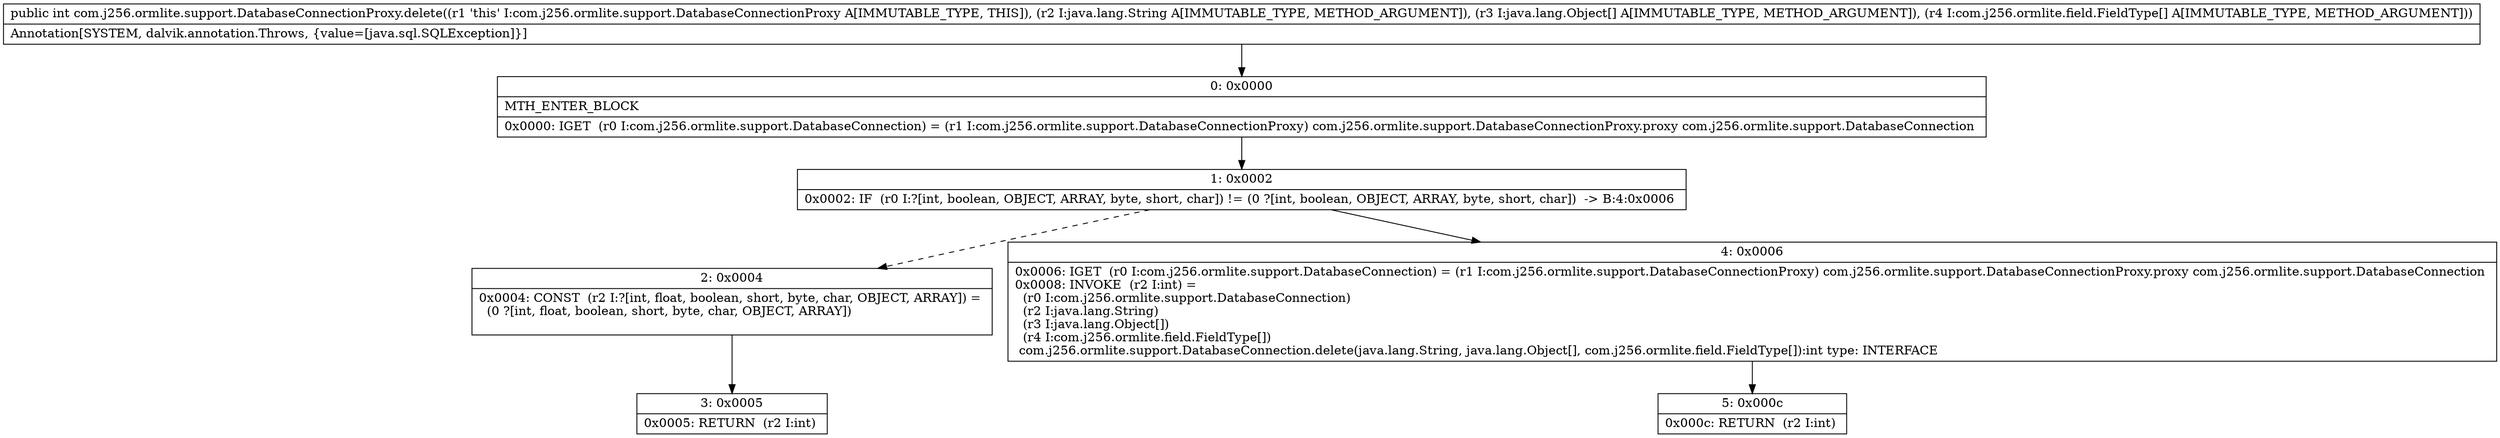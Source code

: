 digraph "CFG forcom.j256.ormlite.support.DatabaseConnectionProxy.delete(Ljava\/lang\/String;[Ljava\/lang\/Object;[Lcom\/j256\/ormlite\/field\/FieldType;)I" {
Node_0 [shape=record,label="{0\:\ 0x0000|MTH_ENTER_BLOCK\l|0x0000: IGET  (r0 I:com.j256.ormlite.support.DatabaseConnection) = (r1 I:com.j256.ormlite.support.DatabaseConnectionProxy) com.j256.ormlite.support.DatabaseConnectionProxy.proxy com.j256.ormlite.support.DatabaseConnection \l}"];
Node_1 [shape=record,label="{1\:\ 0x0002|0x0002: IF  (r0 I:?[int, boolean, OBJECT, ARRAY, byte, short, char]) != (0 ?[int, boolean, OBJECT, ARRAY, byte, short, char])  \-\> B:4:0x0006 \l}"];
Node_2 [shape=record,label="{2\:\ 0x0004|0x0004: CONST  (r2 I:?[int, float, boolean, short, byte, char, OBJECT, ARRAY]) = \l  (0 ?[int, float, boolean, short, byte, char, OBJECT, ARRAY])\l \l}"];
Node_3 [shape=record,label="{3\:\ 0x0005|0x0005: RETURN  (r2 I:int) \l}"];
Node_4 [shape=record,label="{4\:\ 0x0006|0x0006: IGET  (r0 I:com.j256.ormlite.support.DatabaseConnection) = (r1 I:com.j256.ormlite.support.DatabaseConnectionProxy) com.j256.ormlite.support.DatabaseConnectionProxy.proxy com.j256.ormlite.support.DatabaseConnection \l0x0008: INVOKE  (r2 I:int) = \l  (r0 I:com.j256.ormlite.support.DatabaseConnection)\l  (r2 I:java.lang.String)\l  (r3 I:java.lang.Object[])\l  (r4 I:com.j256.ormlite.field.FieldType[])\l com.j256.ormlite.support.DatabaseConnection.delete(java.lang.String, java.lang.Object[], com.j256.ormlite.field.FieldType[]):int type: INTERFACE \l}"];
Node_5 [shape=record,label="{5\:\ 0x000c|0x000c: RETURN  (r2 I:int) \l}"];
MethodNode[shape=record,label="{public int com.j256.ormlite.support.DatabaseConnectionProxy.delete((r1 'this' I:com.j256.ormlite.support.DatabaseConnectionProxy A[IMMUTABLE_TYPE, THIS]), (r2 I:java.lang.String A[IMMUTABLE_TYPE, METHOD_ARGUMENT]), (r3 I:java.lang.Object[] A[IMMUTABLE_TYPE, METHOD_ARGUMENT]), (r4 I:com.j256.ormlite.field.FieldType[] A[IMMUTABLE_TYPE, METHOD_ARGUMENT]))  | Annotation[SYSTEM, dalvik.annotation.Throws, \{value=[java.sql.SQLException]\}]\l}"];
MethodNode -> Node_0;
Node_0 -> Node_1;
Node_1 -> Node_2[style=dashed];
Node_1 -> Node_4;
Node_2 -> Node_3;
Node_4 -> Node_5;
}

